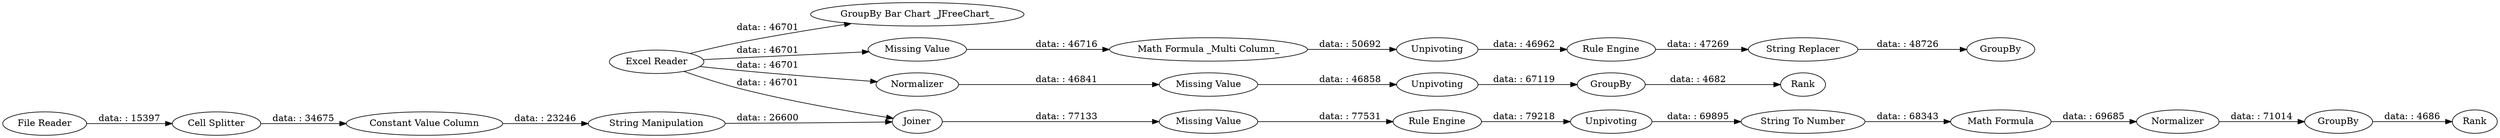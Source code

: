 digraph {
	"3529959343473422419_42" [label="String Replacer"]
	"3529959343473422419_19" [label="String Manipulation"]
	"3529959343473422419_27" [label="Math Formula"]
	"3529959343473422419_38" [label="Missing Value"]
	"3529959343473422419_7" [label="Missing Value"]
	"3529959343473422419_40" [label=Unpivoting]
	"3529959343473422419_26" [label=Unpivoting]
	"3529959343473422419_25" [label="Rule Engine"]
	"3529959343473422419_16" [label="Cell Splitter"]
	"3529959343473422419_11" [label=Unpivoting]
	"3529959343473422419_28" [label="String To Number"]
	"3529959343473422419_43" [label=GroupBy]
	"3529959343473422419_29" [label=GroupBy]
	"3529959343473422419_1" [label="Excel Reader"]
	"3529959343473422419_34" [label=Rank]
	"3529959343473422419_24" [label="Missing Value"]
	"3529959343473422419_37" [label="Math Formula _Multi Column_"]
	"3529959343473422419_18" [label=Joiner]
	"3529959343473422419_6" [label=Normalizer]
	"3529959343473422419_41" [label="Rule Engine"]
	"3529959343473422419_35" [label=Rank]
	"3529959343473422419_4" [label="GroupBy Bar Chart _JFreeChart_"]
	"3529959343473422419_12" [label=GroupBy]
	"3529959343473422419_30" [label=Normalizer]
	"3529959343473422419_15" [label="File Reader"]
	"3529959343473422419_17" [label="Constant Value Column"]
	"3529959343473422419_11" -> "3529959343473422419_12" [label="data: : 67119"]
	"3529959343473422419_6" -> "3529959343473422419_7" [label="data: : 46841"]
	"3529959343473422419_28" -> "3529959343473422419_27" [label="data: : 68343"]
	"3529959343473422419_40" -> "3529959343473422419_41" [label="data: : 46962"]
	"3529959343473422419_1" -> "3529959343473422419_18" [label="data: : 46701"]
	"3529959343473422419_42" -> "3529959343473422419_43" [label="data: : 48726"]
	"3529959343473422419_41" -> "3529959343473422419_42" [label="data: : 47269"]
	"3529959343473422419_16" -> "3529959343473422419_17" [label="data: : 34675"]
	"3529959343473422419_38" -> "3529959343473422419_37" [label="data: : 46716"]
	"3529959343473422419_30" -> "3529959343473422419_29" [label="data: : 71014"]
	"3529959343473422419_1" -> "3529959343473422419_38" [label="data: : 46701"]
	"3529959343473422419_17" -> "3529959343473422419_19" [label="data: : 23246"]
	"3529959343473422419_7" -> "3529959343473422419_11" [label="data: : 46858"]
	"3529959343473422419_19" -> "3529959343473422419_18" [label="data: : 26600"]
	"3529959343473422419_1" -> "3529959343473422419_4" [label="data: : 46701"]
	"3529959343473422419_25" -> "3529959343473422419_26" [label="data: : 79218"]
	"3529959343473422419_29" -> "3529959343473422419_35" [label="data: : 4686"]
	"3529959343473422419_15" -> "3529959343473422419_16" [label="data: : 15397"]
	"3529959343473422419_12" -> "3529959343473422419_34" [label="data: : 4682"]
	"3529959343473422419_1" -> "3529959343473422419_6" [label="data: : 46701"]
	"3529959343473422419_37" -> "3529959343473422419_40" [label="data: : 50692"]
	"3529959343473422419_27" -> "3529959343473422419_30" [label="data: : 69685"]
	"3529959343473422419_24" -> "3529959343473422419_25" [label="data: : 77531"]
	"3529959343473422419_18" -> "3529959343473422419_24" [label="data: : 77133"]
	"3529959343473422419_26" -> "3529959343473422419_28" [label="data: : 69895"]
	rankdir=LR
}
